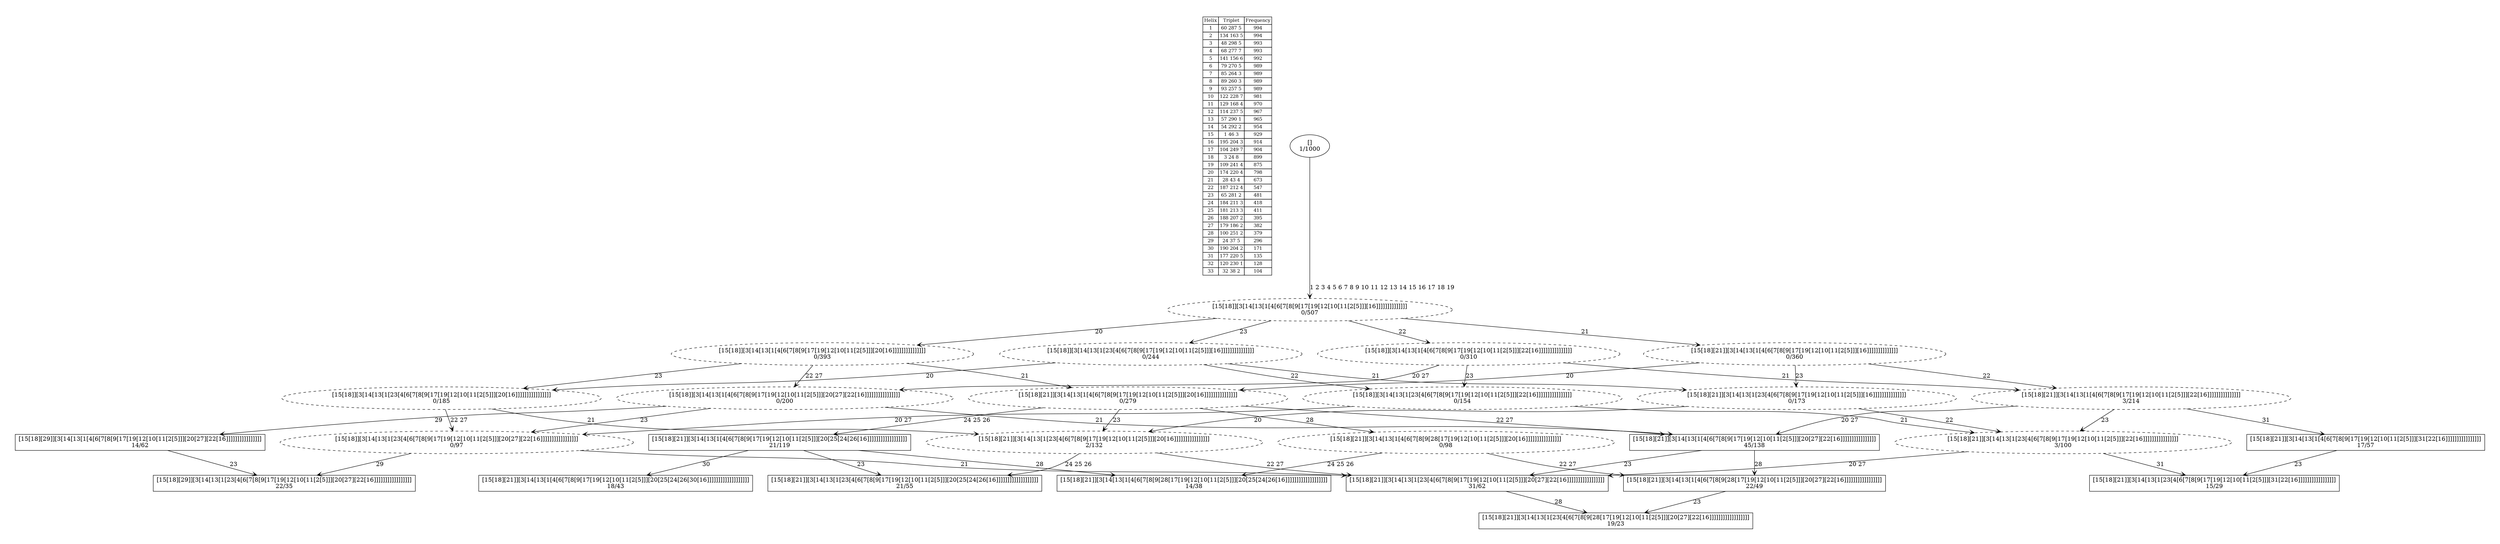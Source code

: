 digraph G {
	pad = 0.5;
	nodesep = 0.5;
"legend" [label = < <table border="0" cellborder="1" cellspacing="0"><tr><td>Helix</td><td>Triplet</td><td>Frequency</td></tr>
<tr><td>1</td><td>60 287 5</td><td>994</td></tr>
<tr><td>2</td><td>134 163 5</td><td>994</td></tr>
<tr><td>3</td><td>48 298 5</td><td>993</td></tr>
<tr><td>4</td><td>68 277 7</td><td>993</td></tr>
<tr><td>5</td><td>141 156 6</td><td>992</td></tr>
<tr><td>6</td><td>79 270 5</td><td>989</td></tr>
<tr><td>7</td><td>85 264 3</td><td>989</td></tr>
<tr><td>8</td><td>89 260 3</td><td>989</td></tr>
<tr><td>9</td><td>93 257 5</td><td>989</td></tr>
<tr><td>10</td><td>122 228 7</td><td>981</td></tr>
<tr><td>11</td><td>129 168 4</td><td>970</td></tr>
<tr><td>12</td><td>114 237 5</td><td>967</td></tr>
<tr><td>13</td><td>57 290 1</td><td>965</td></tr>
<tr><td>14</td><td>54 292 2</td><td>954</td></tr>
<tr><td>15</td><td>1 46 3</td><td>929</td></tr>
<tr><td>16</td><td>195 204 3</td><td>914</td></tr>
<tr><td>17</td><td>104 249 7</td><td>904</td></tr>
<tr><td>18</td><td>3 24 8</td><td>899</td></tr>
<tr><td>19</td><td>109 241 4</td><td>875</td></tr>
<tr><td>20</td><td>174 220 4</td><td>798</td></tr>
<tr><td>21</td><td>28 43 4</td><td>673</td></tr>
<tr><td>22</td><td>187 212 4</td><td>547</td></tr>
<tr><td>23</td><td>65 281 2</td><td>481</td></tr>
<tr><td>24</td><td>184 211 3</td><td>418</td></tr>
<tr><td>25</td><td>181 213 3</td><td>411</td></tr>
<tr><td>26</td><td>188 207 2</td><td>395</td></tr>
<tr><td>27</td><td>179 186 2</td><td>382</td></tr>
<tr><td>28</td><td>100 251 2</td><td>379</td></tr>
<tr><td>29</td><td>24 37 5</td><td>296</td></tr>
<tr><td>30</td><td>190 204 2</td><td>171</td></tr>
<tr><td>31</td><td>177 220 5</td><td>135</td></tr>
<tr><td>32</td><td>120 230 1</td><td>128</td></tr>
<tr><td>33</td><td>32 38 2</td><td>104</td></tr>
</table>>, shape = plaintext, fontsize=11];
"1 2 3 4 5 6 7 8 9 10 11 12 13 14 15 16 17 18 19 20 21 22 27 " [shape = box];
"1 2 3 4 5 6 7 8 9 10 11 12 13 14 15 16 17 18 19 20 21 22 23 27 " [shape = box];
"1 2 3 4 5 6 7 8 9 10 11 12 13 14 15 16 17 18 19 20 22 23 27 29 " [shape = box];
"1 2 3 4 5 6 7 8 9 10 11 12 13 14 15 16 17 18 19 20 21 22 27 28 " [shape = box];
"1 2 3 4 5 6 7 8 9 10 11 12 13 14 15 16 17 18 19 20 21 24 25 26 " [shape = box];
"1 2 3 4 5 6 7 8 9 10 11 12 13 14 15 16 17 18 19 20 21 23 24 25 26 " [shape = box];
"1 2 3 4 5 6 7 8 9 10 11 12 13 14 15 16 17 18 19 20 21 22 23 27 28 " [shape = box];
"1 2 3 4 5 6 7 8 9 10 11 12 13 14 15 16 17 18 19 20 21 24 25 26 30 " [shape = box];
"1 2 3 4 5 6 7 8 9 10 11 12 13 14 15 16 17 18 19 21 22 31 " [shape = box];
"1 2 3 4 5 6 7 8 9 10 11 12 13 14 15 16 17 18 19 21 22 23 31 " [shape = box];
"1 2 3 4 5 6 7 8 9 10 11 12 13 14 15 16 17 18 19 20 22 27 29 " [shape = box];
"1 2 3 4 5 6 7 8 9 10 11 12 13 14 15 16 17 18 19 20 21 24 25 26 28 " [shape = box];
"1 2 3 4 5 6 7 8 9 10 11 12 13 14 15 16 17 18 19 20 22 27 " [style = dashed];
"1 2 3 4 5 6 7 8 9 10 11 12 13 14 15 16 17 18 19 20 21 " [style = dashed];
"1 2 3 4 5 6 7 8 9 10 11 12 13 14 15 16 17 18 19 21 22 " [style = dashed];
"1 2 3 4 5 6 7 8 9 10 11 12 13 14 15 16 17 18 19 20 22 23 27 " [style = dashed];
"1 2 3 4 5 6 7 8 9 10 11 12 13 14 15 16 17 18 19 20 21 23 " [style = dashed];
"1 2 3 4 5 6 7 8 9 10 11 12 13 14 15 16 17 18 19 21 22 23 " [style = dashed];
"1 2 3 4 5 6 7 8 9 10 11 12 13 14 15 16 17 18 19 20 " [style = dashed];
"1 2 3 4 5 6 7 8 9 10 11 12 13 14 15 16 17 18 19 20 23 " [style = dashed];
"1 2 3 4 5 6 7 8 9 10 11 12 13 14 15 16 17 18 19 22 " [style = dashed];
"1 2 3 4 5 6 7 8 9 10 11 12 13 14 15 16 17 18 19 22 23 " [style = dashed];
"1 2 3 4 5 6 7 8 9 10 11 12 13 14 15 16 17 18 19 20 21 28 " [style = dashed];
"1 2 3 4 5 6 7 8 9 10 11 12 13 14 15 16 17 18 19 21 " [style = dashed];
"1 2 3 4 5 6 7 8 9 10 11 12 13 14 15 16 17 18 19 21 23 " [style = dashed];
"1 2 3 4 5 6 7 8 9 10 11 12 13 14 15 16 17 18 19 " [style = dashed];
"1 2 3 4 5 6 7 8 9 10 11 12 13 14 15 16 17 18 19 23 " [style = dashed];
"1 2 3 4 5 6 7 8 9 10 11 12 13 14 15 16 17 18 19 20 21 22 27 " [label = "[15[18][21]][3[14[13[1[4[6[7[8[9[17[19[12[10[11[2[5]]][20[27][22[16]]]]]]]]]]]]]]]]\n45/138"];
"1 2 3 4 5 6 7 8 9 10 11 12 13 14 15 16 17 18 19 20 21 22 23 27 " [label = "[15[18][21]][3[14[13[1[23[4[6[7[8[9[17[19[12[10[11[2[5]]][20[27][22[16]]]]]]]]]]]]]]]]]\n31/62"];
"1 2 3 4 5 6 7 8 9 10 11 12 13 14 15 16 17 18 19 20 22 23 27 29 " [label = "[15[18][29]][3[14[13[1[23[4[6[7[8[9[17[19[12[10[11[2[5]]][20[27][22[16]]]]]]]]]]]]]]]]]\n22/35"];
"1 2 3 4 5 6 7 8 9 10 11 12 13 14 15 16 17 18 19 20 21 22 27 28 " [label = "[15[18][21]][3[14[13[1[4[6[7[8[9[28[17[19[12[10[11[2[5]]][20[27][22[16]]]]]]]]]]]]]]]]]\n22/49"];
"1 2 3 4 5 6 7 8 9 10 11 12 13 14 15 16 17 18 19 20 21 24 25 26 " [label = "[15[18][21]][3[14[13[1[4[6[7[8[9[17[19[12[10[11[2[5]]][20[25[24[26[16]]]]]]]]]]]]]]]]]]\n21/119"];
"1 2 3 4 5 6 7 8 9 10 11 12 13 14 15 16 17 18 19 20 21 23 24 25 26 " [label = "[15[18][21]][3[14[13[1[23[4[6[7[8[9[17[19[12[10[11[2[5]]][20[25[24[26[16]]]]]]]]]]]]]]]]]]]\n21/55"];
"1 2 3 4 5 6 7 8 9 10 11 12 13 14 15 16 17 18 19 20 21 22 23 27 28 " [label = "[15[18][21]][3[14[13[1[23[4[6[7[8[9[28[17[19[12[10[11[2[5]]][20[27][22[16]]]]]]]]]]]]]]]]]]\n19/23"];
"1 2 3 4 5 6 7 8 9 10 11 12 13 14 15 16 17 18 19 20 21 24 25 26 30 " [label = "[15[18][21]][3[14[13[1[4[6[7[8[9[17[19[12[10[11[2[5]]][20[25[24[26[30[16]]]]]]]]]]]]]]]]]]]\n18/43"];
"1 2 3 4 5 6 7 8 9 10 11 12 13 14 15 16 17 18 19 21 22 31 " [label = "[15[18][21]][3[14[13[1[4[6[7[8[9[17[19[12[10[11[2[5]]][31[22[16]]]]]]]]]]]]]]]]\n17/57"];
"1 2 3 4 5 6 7 8 9 10 11 12 13 14 15 16 17 18 19 21 22 23 31 " [label = "[15[18][21]][3[14[13[1[23[4[6[7[8[9[17[19[12[10[11[2[5]]][31[22[16]]]]]]]]]]]]]]]]]\n15/29"];
"1 2 3 4 5 6 7 8 9 10 11 12 13 14 15 16 17 18 19 20 22 27 29 " [label = "[15[18][29]][3[14[13[1[4[6[7[8[9[17[19[12[10[11[2[5]]][20[27][22[16]]]]]]]]]]]]]]]]\n14/62"];
"1 2 3 4 5 6 7 8 9 10 11 12 13 14 15 16 17 18 19 20 21 24 25 26 28 " [label = "[15[18][21]][3[14[13[1[4[6[7[8[9[28[17[19[12[10[11[2[5]]][20[25[24[26[16]]]]]]]]]]]]]]]]]]]\n14/38"];
"1 2 3 4 5 6 7 8 9 10 11 12 13 14 15 16 17 18 19 20 22 27 " [label = "[15[18]][3[14[13[1[4[6[7[8[9[17[19[12[10[11[2[5]]][20[27][22[16]]]]]]]]]]]]]]]]\n0/200"];
"1 2 3 4 5 6 7 8 9 10 11 12 13 14 15 16 17 18 19 20 21 " [label = "[15[18][21]][3[14[13[1[4[6[7[8[9[17[19[12[10[11[2[5]]][20[16]]]]]]]]]]]]]]]\n0/279"];
"1 2 3 4 5 6 7 8 9 10 11 12 13 14 15 16 17 18 19 21 22 " [label = "[15[18][21]][3[14[13[1[4[6[7[8[9[17[19[12[10[11[2[5]]][22[16]]]]]]]]]]]]]]]\n3/214"];
"1 2 3 4 5 6 7 8 9 10 11 12 13 14 15 16 17 18 19 20 22 23 27 " [label = "[15[18]][3[14[13[1[23[4[6[7[8[9[17[19[12[10[11[2[5]]][20[27][22[16]]]]]]]]]]]]]]]]]\n0/97"];
"1 2 3 4 5 6 7 8 9 10 11 12 13 14 15 16 17 18 19 20 21 23 " [label = "[15[18][21]][3[14[13[1[23[4[6[7[8[9[17[19[12[10[11[2[5]]][20[16]]]]]]]]]]]]]]]]\n2/132"];
"1 2 3 4 5 6 7 8 9 10 11 12 13 14 15 16 17 18 19 21 22 23 " [label = "[15[18][21]][3[14[13[1[23[4[6[7[8[9[17[19[12[10[11[2[5]]][22[16]]]]]]]]]]]]]]]]\n3/100"];
"1 2 3 4 5 6 7 8 9 10 11 12 13 14 15 16 17 18 19 20 " [label = "[15[18]][3[14[13[1[4[6[7[8[9[17[19[12[10[11[2[5]]][20[16]]]]]]]]]]]]]]]\n0/393"];
"1 2 3 4 5 6 7 8 9 10 11 12 13 14 15 16 17 18 19 20 23 " [label = "[15[18]][3[14[13[1[23[4[6[7[8[9[17[19[12[10[11[2[5]]][20[16]]]]]]]]]]]]]]]]\n0/185"];
"1 2 3 4 5 6 7 8 9 10 11 12 13 14 15 16 17 18 19 22 " [label = "[15[18]][3[14[13[1[4[6[7[8[9[17[19[12[10[11[2[5]]][22[16]]]]]]]]]]]]]]]\n0/310"];
"1 2 3 4 5 6 7 8 9 10 11 12 13 14 15 16 17 18 19 22 23 " [label = "[15[18]][3[14[13[1[23[4[6[7[8[9[17[19[12[10[11[2[5]]][22[16]]]]]]]]]]]]]]]]\n0/154"];
"1 2 3 4 5 6 7 8 9 10 11 12 13 14 15 16 17 18 19 20 21 28 " [label = "[15[18][21]][3[14[13[1[4[6[7[8[9[28[17[19[12[10[11[2[5]]][20[16]]]]]]]]]]]]]]]]\n0/98"];
"1 2 3 4 5 6 7 8 9 10 11 12 13 14 15 16 17 18 19 21 " [label = "[15[18][21]][3[14[13[1[4[6[7[8[9[17[19[12[10[11[2[5]]][16]]]]]]]]]]]]]]\n0/360"];
"1 2 3 4 5 6 7 8 9 10 11 12 13 14 15 16 17 18 19 21 23 " [label = "[15[18][21]][3[14[13[1[23[4[6[7[8[9[17[19[12[10[11[2[5]]][16]]]]]]]]]]]]]]]\n0/173"];
"1 2 3 4 5 6 7 8 9 10 11 12 13 14 15 16 17 18 19 " [label = "[15[18]][3[14[13[1[4[6[7[8[9[17[19[12[10[11[2[5]]][16]]]]]]]]]]]]]]\n0/507"];
"1 2 3 4 5 6 7 8 9 10 11 12 13 14 15 16 17 18 19 23 " [label = "[15[18]][3[14[13[1[23[4[6[7[8[9[17[19[12[10[11[2[5]]][16]]]]]]]]]]]]]]]\n0/244"];
"" [label = "[]\n1/1000"];
"1 2 3 4 5 6 7 8 9 10 11 12 13 14 15 16 17 18 19 20 21 22 27 " -> "1 2 3 4 5 6 7 8 9 10 11 12 13 14 15 16 17 18 19 20 21 22 23 27 " [label = "23 ", arrowhead = vee];
"1 2 3 4 5 6 7 8 9 10 11 12 13 14 15 16 17 18 19 20 21 22 27 " -> "1 2 3 4 5 6 7 8 9 10 11 12 13 14 15 16 17 18 19 20 21 22 27 28 " [label = "28 ", arrowhead = vee];
"1 2 3 4 5 6 7 8 9 10 11 12 13 14 15 16 17 18 19 20 21 22 23 27 " -> "1 2 3 4 5 6 7 8 9 10 11 12 13 14 15 16 17 18 19 20 21 22 23 27 28 " [label = "28 ", arrowhead = vee];
"1 2 3 4 5 6 7 8 9 10 11 12 13 14 15 16 17 18 19 20 21 22 27 28 " -> "1 2 3 4 5 6 7 8 9 10 11 12 13 14 15 16 17 18 19 20 21 22 23 27 28 " [label = "23 ", arrowhead = vee];
"1 2 3 4 5 6 7 8 9 10 11 12 13 14 15 16 17 18 19 20 21 24 25 26 " -> "1 2 3 4 5 6 7 8 9 10 11 12 13 14 15 16 17 18 19 20 21 23 24 25 26 " [label = "23 ", arrowhead = vee];
"1 2 3 4 5 6 7 8 9 10 11 12 13 14 15 16 17 18 19 20 21 24 25 26 " -> "1 2 3 4 5 6 7 8 9 10 11 12 13 14 15 16 17 18 19 20 21 24 25 26 30 " [label = "30 ", arrowhead = vee];
"1 2 3 4 5 6 7 8 9 10 11 12 13 14 15 16 17 18 19 20 21 24 25 26 " -> "1 2 3 4 5 6 7 8 9 10 11 12 13 14 15 16 17 18 19 20 21 24 25 26 28 " [label = "28 ", arrowhead = vee];
"1 2 3 4 5 6 7 8 9 10 11 12 13 14 15 16 17 18 19 21 22 31 " -> "1 2 3 4 5 6 7 8 9 10 11 12 13 14 15 16 17 18 19 21 22 23 31 " [label = "23 ", arrowhead = vee];
"1 2 3 4 5 6 7 8 9 10 11 12 13 14 15 16 17 18 19 20 22 27 29 " -> "1 2 3 4 5 6 7 8 9 10 11 12 13 14 15 16 17 18 19 20 22 23 27 29 " [label = "23 ", arrowhead = vee];
"1 2 3 4 5 6 7 8 9 10 11 12 13 14 15 16 17 18 19 20 22 27 " -> "1 2 3 4 5 6 7 8 9 10 11 12 13 14 15 16 17 18 19 20 21 22 27 " [label = "21 ", arrowhead = vee];
"1 2 3 4 5 6 7 8 9 10 11 12 13 14 15 16 17 18 19 20 22 27 " -> "1 2 3 4 5 6 7 8 9 10 11 12 13 14 15 16 17 18 19 20 22 23 27 " [label = "23 ", arrowhead = vee];
"1 2 3 4 5 6 7 8 9 10 11 12 13 14 15 16 17 18 19 20 22 27 " -> "1 2 3 4 5 6 7 8 9 10 11 12 13 14 15 16 17 18 19 20 22 27 29 " [label = "29 ", arrowhead = vee];
"1 2 3 4 5 6 7 8 9 10 11 12 13 14 15 16 17 18 19 20 21 " -> "1 2 3 4 5 6 7 8 9 10 11 12 13 14 15 16 17 18 19 20 21 22 27 " [label = "22 27 ", arrowhead = vee];
"1 2 3 4 5 6 7 8 9 10 11 12 13 14 15 16 17 18 19 20 21 " -> "1 2 3 4 5 6 7 8 9 10 11 12 13 14 15 16 17 18 19 20 21 24 25 26 " [label = "24 25 26 ", arrowhead = vee];
"1 2 3 4 5 6 7 8 9 10 11 12 13 14 15 16 17 18 19 20 21 " -> "1 2 3 4 5 6 7 8 9 10 11 12 13 14 15 16 17 18 19 20 21 23 " [label = "23 ", arrowhead = vee];
"1 2 3 4 5 6 7 8 9 10 11 12 13 14 15 16 17 18 19 20 21 " -> "1 2 3 4 5 6 7 8 9 10 11 12 13 14 15 16 17 18 19 20 21 28 " [label = "28 ", arrowhead = vee];
"1 2 3 4 5 6 7 8 9 10 11 12 13 14 15 16 17 18 19 21 22 " -> "1 2 3 4 5 6 7 8 9 10 11 12 13 14 15 16 17 18 19 20 21 22 27 " [label = "20 27 ", arrowhead = vee];
"1 2 3 4 5 6 7 8 9 10 11 12 13 14 15 16 17 18 19 21 22 " -> "1 2 3 4 5 6 7 8 9 10 11 12 13 14 15 16 17 18 19 21 22 31 " [label = "31 ", arrowhead = vee];
"1 2 3 4 5 6 7 8 9 10 11 12 13 14 15 16 17 18 19 21 22 " -> "1 2 3 4 5 6 7 8 9 10 11 12 13 14 15 16 17 18 19 21 22 23 " [label = "23 ", arrowhead = vee];
"1 2 3 4 5 6 7 8 9 10 11 12 13 14 15 16 17 18 19 20 22 23 27 " -> "1 2 3 4 5 6 7 8 9 10 11 12 13 14 15 16 17 18 19 20 21 22 23 27 " [label = "21 ", arrowhead = vee];
"1 2 3 4 5 6 7 8 9 10 11 12 13 14 15 16 17 18 19 20 22 23 27 " -> "1 2 3 4 5 6 7 8 9 10 11 12 13 14 15 16 17 18 19 20 22 23 27 29 " [label = "29 ", arrowhead = vee];
"1 2 3 4 5 6 7 8 9 10 11 12 13 14 15 16 17 18 19 20 21 23 " -> "1 2 3 4 5 6 7 8 9 10 11 12 13 14 15 16 17 18 19 20 21 22 23 27 " [label = "22 27 ", arrowhead = vee];
"1 2 3 4 5 6 7 8 9 10 11 12 13 14 15 16 17 18 19 20 21 23 " -> "1 2 3 4 5 6 7 8 9 10 11 12 13 14 15 16 17 18 19 20 21 23 24 25 26 " [label = "24 25 26 ", arrowhead = vee];
"1 2 3 4 5 6 7 8 9 10 11 12 13 14 15 16 17 18 19 21 22 23 " -> "1 2 3 4 5 6 7 8 9 10 11 12 13 14 15 16 17 18 19 20 21 22 23 27 " [label = "20 27 ", arrowhead = vee];
"1 2 3 4 5 6 7 8 9 10 11 12 13 14 15 16 17 18 19 21 22 23 " -> "1 2 3 4 5 6 7 8 9 10 11 12 13 14 15 16 17 18 19 21 22 23 31 " [label = "31 ", arrowhead = vee];
"1 2 3 4 5 6 7 8 9 10 11 12 13 14 15 16 17 18 19 20 " -> "1 2 3 4 5 6 7 8 9 10 11 12 13 14 15 16 17 18 19 20 22 27 " [label = "22 27 ", arrowhead = vee];
"1 2 3 4 5 6 7 8 9 10 11 12 13 14 15 16 17 18 19 20 " -> "1 2 3 4 5 6 7 8 9 10 11 12 13 14 15 16 17 18 19 20 21 " [label = "21 ", arrowhead = vee];
"1 2 3 4 5 6 7 8 9 10 11 12 13 14 15 16 17 18 19 20 " -> "1 2 3 4 5 6 7 8 9 10 11 12 13 14 15 16 17 18 19 20 23 " [label = "23 ", arrowhead = vee];
"1 2 3 4 5 6 7 8 9 10 11 12 13 14 15 16 17 18 19 20 23 " -> "1 2 3 4 5 6 7 8 9 10 11 12 13 14 15 16 17 18 19 20 22 23 27 " [label = "22 27 ", arrowhead = vee];
"1 2 3 4 5 6 7 8 9 10 11 12 13 14 15 16 17 18 19 20 23 " -> "1 2 3 4 5 6 7 8 9 10 11 12 13 14 15 16 17 18 19 20 21 23 " [label = "21 ", arrowhead = vee];
"1 2 3 4 5 6 7 8 9 10 11 12 13 14 15 16 17 18 19 22 " -> "1 2 3 4 5 6 7 8 9 10 11 12 13 14 15 16 17 18 19 20 22 27 " [label = "20 27 ", arrowhead = vee];
"1 2 3 4 5 6 7 8 9 10 11 12 13 14 15 16 17 18 19 22 " -> "1 2 3 4 5 6 7 8 9 10 11 12 13 14 15 16 17 18 19 21 22 " [label = "21 ", arrowhead = vee];
"1 2 3 4 5 6 7 8 9 10 11 12 13 14 15 16 17 18 19 22 " -> "1 2 3 4 5 6 7 8 9 10 11 12 13 14 15 16 17 18 19 22 23 " [label = "23 ", arrowhead = vee];
"1 2 3 4 5 6 7 8 9 10 11 12 13 14 15 16 17 18 19 22 23 " -> "1 2 3 4 5 6 7 8 9 10 11 12 13 14 15 16 17 18 19 20 22 23 27 " [label = "20 27 ", arrowhead = vee];
"1 2 3 4 5 6 7 8 9 10 11 12 13 14 15 16 17 18 19 22 23 " -> "1 2 3 4 5 6 7 8 9 10 11 12 13 14 15 16 17 18 19 21 22 23 " [label = "21 ", arrowhead = vee];
"1 2 3 4 5 6 7 8 9 10 11 12 13 14 15 16 17 18 19 20 21 28 " -> "1 2 3 4 5 6 7 8 9 10 11 12 13 14 15 16 17 18 19 20 21 22 27 28 " [label = "22 27 ", arrowhead = vee];
"1 2 3 4 5 6 7 8 9 10 11 12 13 14 15 16 17 18 19 20 21 28 " -> "1 2 3 4 5 6 7 8 9 10 11 12 13 14 15 16 17 18 19 20 21 24 25 26 28 " [label = "24 25 26 ", arrowhead = vee];
"1 2 3 4 5 6 7 8 9 10 11 12 13 14 15 16 17 18 19 21 " -> "1 2 3 4 5 6 7 8 9 10 11 12 13 14 15 16 17 18 19 20 21 " [label = "20 ", arrowhead = vee];
"1 2 3 4 5 6 7 8 9 10 11 12 13 14 15 16 17 18 19 21 " -> "1 2 3 4 5 6 7 8 9 10 11 12 13 14 15 16 17 18 19 21 22 " [label = "22 ", arrowhead = vee];
"1 2 3 4 5 6 7 8 9 10 11 12 13 14 15 16 17 18 19 21 " -> "1 2 3 4 5 6 7 8 9 10 11 12 13 14 15 16 17 18 19 21 23 " [label = "23 ", arrowhead = vee];
"1 2 3 4 5 6 7 8 9 10 11 12 13 14 15 16 17 18 19 21 23 " -> "1 2 3 4 5 6 7 8 9 10 11 12 13 14 15 16 17 18 19 20 21 23 " [label = "20 ", arrowhead = vee];
"1 2 3 4 5 6 7 8 9 10 11 12 13 14 15 16 17 18 19 21 23 " -> "1 2 3 4 5 6 7 8 9 10 11 12 13 14 15 16 17 18 19 21 22 23 " [label = "22 ", arrowhead = vee];
"1 2 3 4 5 6 7 8 9 10 11 12 13 14 15 16 17 18 19 " -> "1 2 3 4 5 6 7 8 9 10 11 12 13 14 15 16 17 18 19 21 " [label = "21 ", arrowhead = vee];
"1 2 3 4 5 6 7 8 9 10 11 12 13 14 15 16 17 18 19 " -> "1 2 3 4 5 6 7 8 9 10 11 12 13 14 15 16 17 18 19 23 " [label = "23 ", arrowhead = vee];
"1 2 3 4 5 6 7 8 9 10 11 12 13 14 15 16 17 18 19 " -> "1 2 3 4 5 6 7 8 9 10 11 12 13 14 15 16 17 18 19 20 " [label = "20 ", arrowhead = vee];
"1 2 3 4 5 6 7 8 9 10 11 12 13 14 15 16 17 18 19 " -> "1 2 3 4 5 6 7 8 9 10 11 12 13 14 15 16 17 18 19 22 " [label = "22 ", arrowhead = vee];
"1 2 3 4 5 6 7 8 9 10 11 12 13 14 15 16 17 18 19 23 " -> "1 2 3 4 5 6 7 8 9 10 11 12 13 14 15 16 17 18 19 21 23 " [label = "21 ", arrowhead = vee];
"1 2 3 4 5 6 7 8 9 10 11 12 13 14 15 16 17 18 19 23 " -> "1 2 3 4 5 6 7 8 9 10 11 12 13 14 15 16 17 18 19 20 23 " [label = "20 ", arrowhead = vee];
"1 2 3 4 5 6 7 8 9 10 11 12 13 14 15 16 17 18 19 23 " -> "1 2 3 4 5 6 7 8 9 10 11 12 13 14 15 16 17 18 19 22 23 " [label = "22 ", arrowhead = vee];
"" -> "1 2 3 4 5 6 7 8 9 10 11 12 13 14 15 16 17 18 19 " [label = "1 2 3 4 5 6 7 8 9 10 11 12 13 14 15 16 17 18 19 ", arrowhead = vee];
}